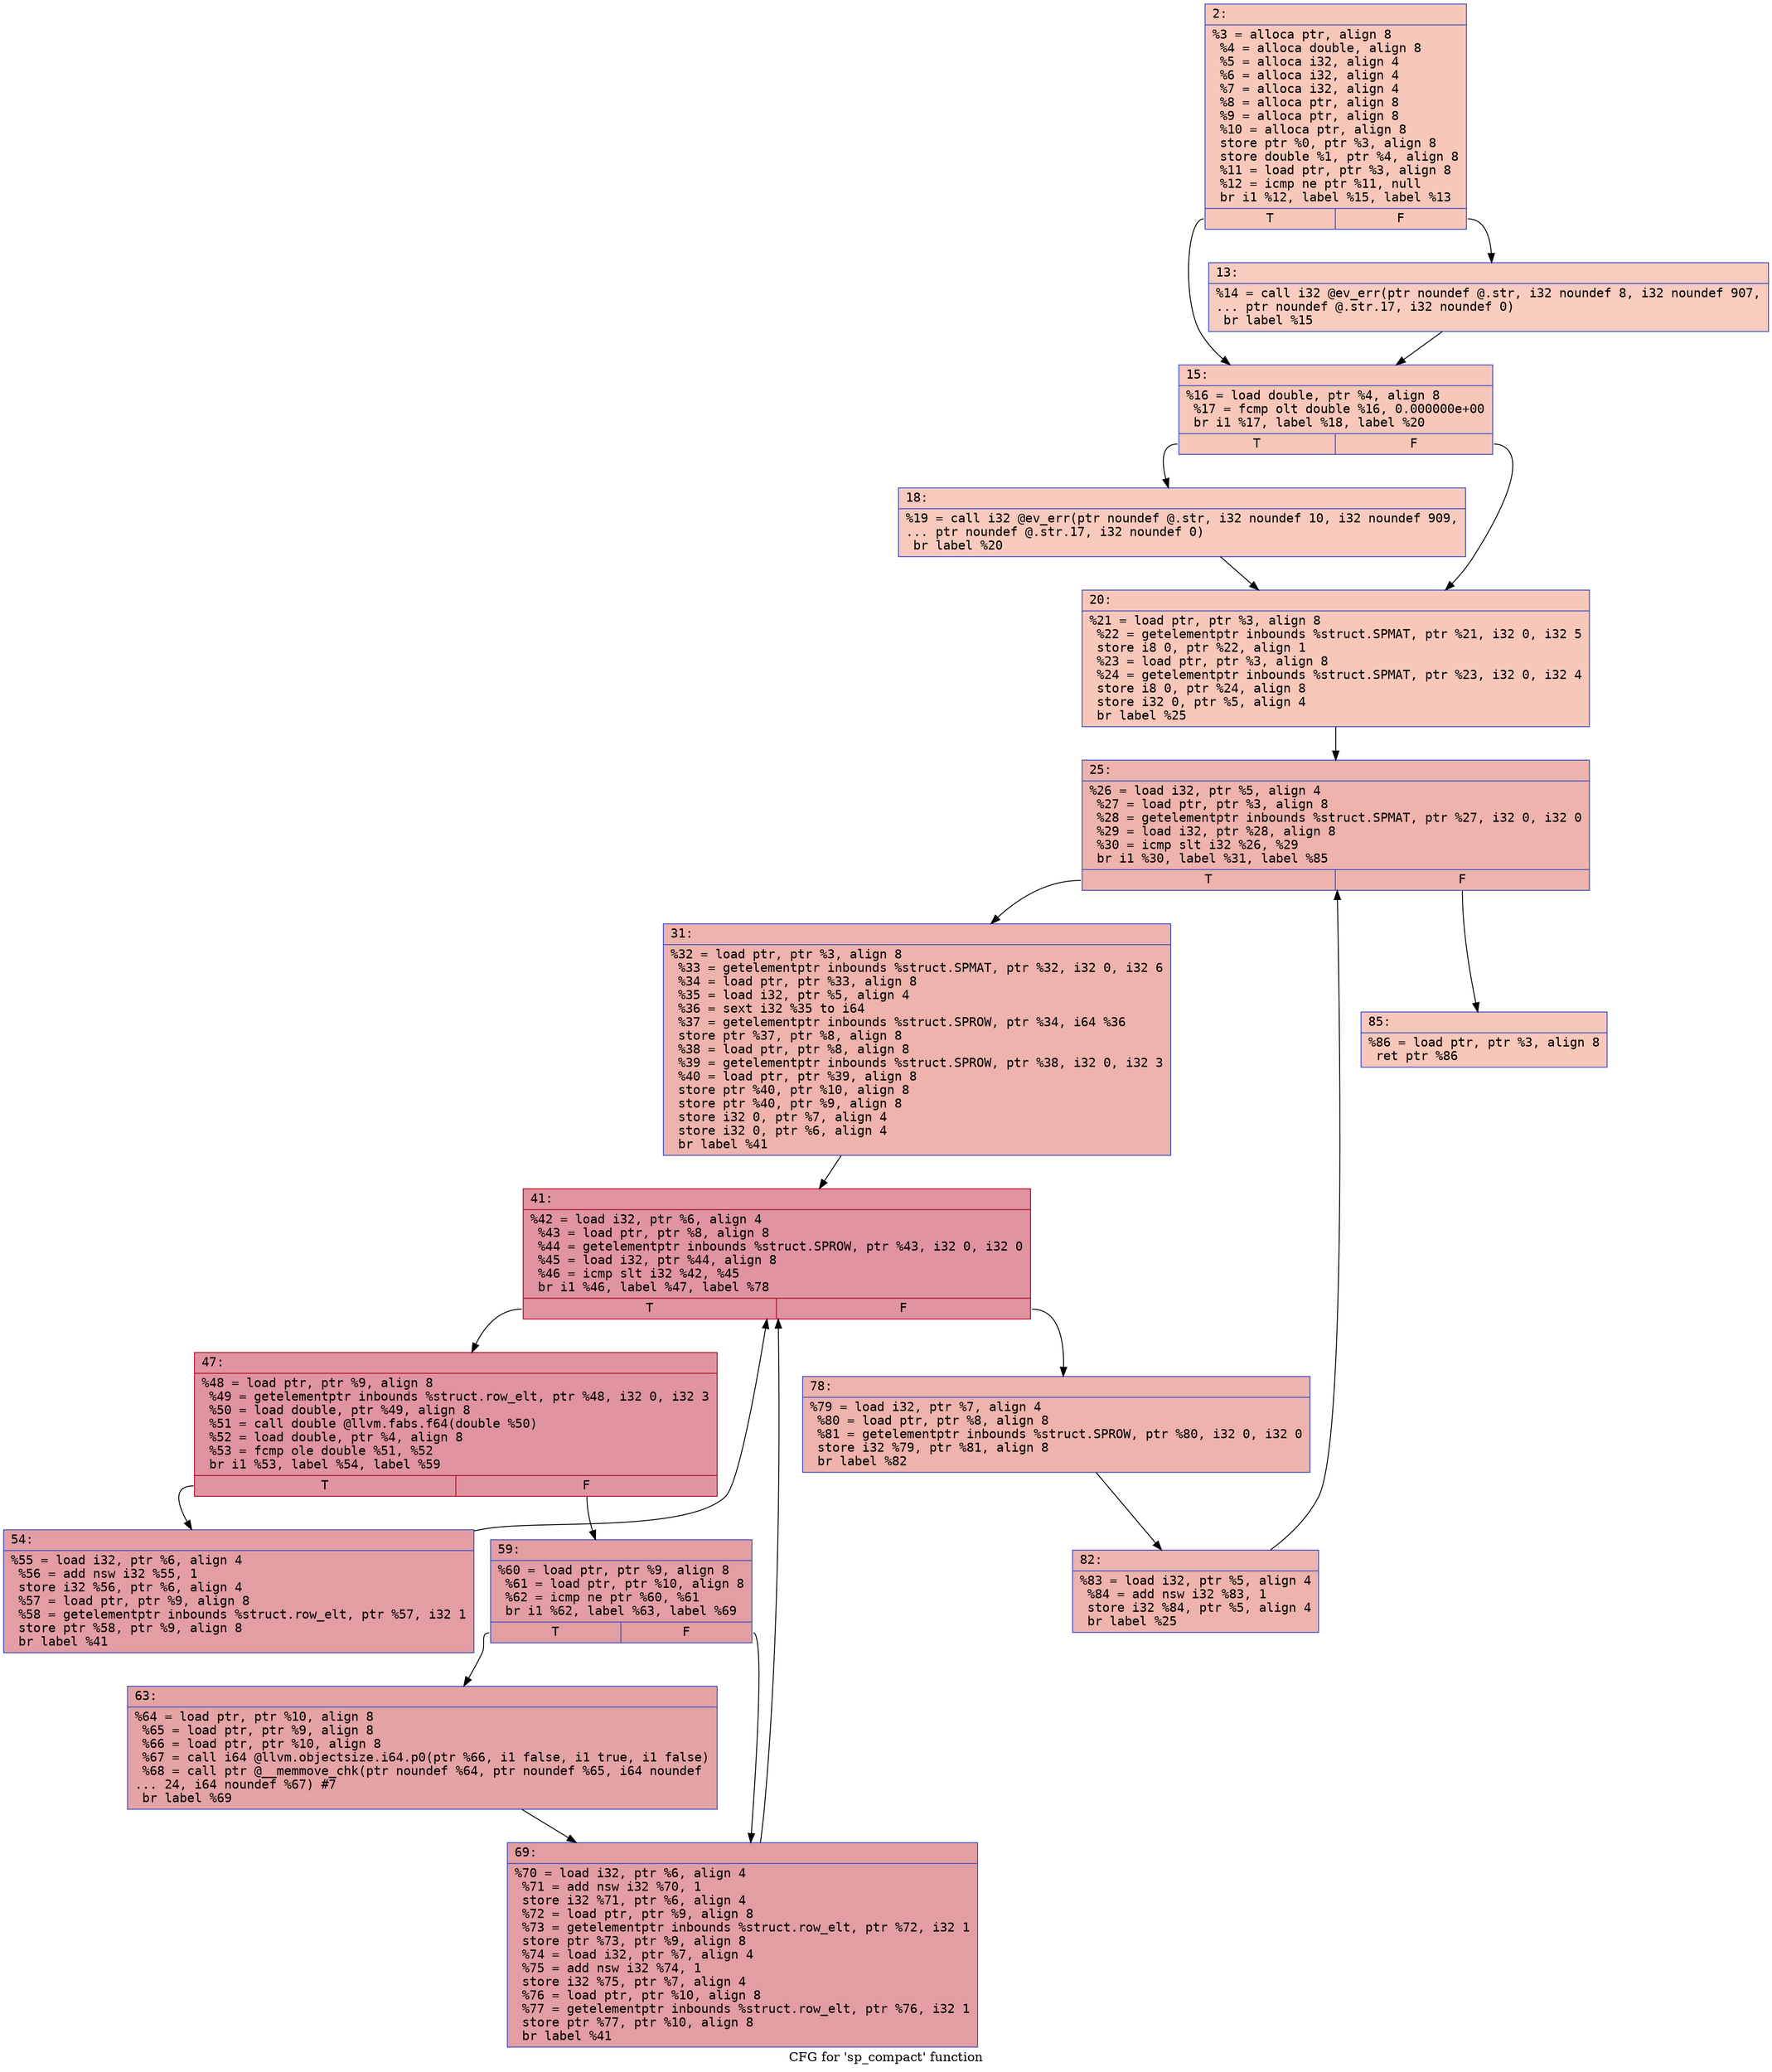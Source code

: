 digraph "CFG for 'sp_compact' function" {
	label="CFG for 'sp_compact' function";

	Node0x600002674960 [shape=record,color="#3d50c3ff", style=filled, fillcolor="#ec7f6370" fontname="Courier",label="{2:\l|  %3 = alloca ptr, align 8\l  %4 = alloca double, align 8\l  %5 = alloca i32, align 4\l  %6 = alloca i32, align 4\l  %7 = alloca i32, align 4\l  %8 = alloca ptr, align 8\l  %9 = alloca ptr, align 8\l  %10 = alloca ptr, align 8\l  store ptr %0, ptr %3, align 8\l  store double %1, ptr %4, align 8\l  %11 = load ptr, ptr %3, align 8\l  %12 = icmp ne ptr %11, null\l  br i1 %12, label %15, label %13\l|{<s0>T|<s1>F}}"];
	Node0x600002674960:s0 -> Node0x600002674aa0[tooltip="2 -> 15\nProbability 62.50%" ];
	Node0x600002674960:s1 -> Node0x600002674a50[tooltip="2 -> 13\nProbability 37.50%" ];
	Node0x600002674a50 [shape=record,color="#3d50c3ff", style=filled, fillcolor="#f08b6e70" fontname="Courier",label="{13:\l|  %14 = call i32 @ev_err(ptr noundef @.str, i32 noundef 8, i32 noundef 907,\l... ptr noundef @.str.17, i32 noundef 0)\l  br label %15\l}"];
	Node0x600002674a50 -> Node0x600002674aa0[tooltip="13 -> 15\nProbability 100.00%" ];
	Node0x600002674aa0 [shape=record,color="#3d50c3ff", style=filled, fillcolor="#ec7f6370" fontname="Courier",label="{15:\l|  %16 = load double, ptr %4, align 8\l  %17 = fcmp olt double %16, 0.000000e+00\l  br i1 %17, label %18, label %20\l|{<s0>T|<s1>F}}"];
	Node0x600002674aa0:s0 -> Node0x600002674af0[tooltip="15 -> 18\nProbability 50.00%" ];
	Node0x600002674aa0:s1 -> Node0x600002674b40[tooltip="15 -> 20\nProbability 50.00%" ];
	Node0x600002674af0 [shape=record,color="#3d50c3ff", style=filled, fillcolor="#ef886b70" fontname="Courier",label="{18:\l|  %19 = call i32 @ev_err(ptr noundef @.str, i32 noundef 10, i32 noundef 909,\l... ptr noundef @.str.17, i32 noundef 0)\l  br label %20\l}"];
	Node0x600002674af0 -> Node0x600002674b40[tooltip="18 -> 20\nProbability 100.00%" ];
	Node0x600002674b40 [shape=record,color="#3d50c3ff", style=filled, fillcolor="#ec7f6370" fontname="Courier",label="{20:\l|  %21 = load ptr, ptr %3, align 8\l  %22 = getelementptr inbounds %struct.SPMAT, ptr %21, i32 0, i32 5\l  store i8 0, ptr %22, align 1\l  %23 = load ptr, ptr %3, align 8\l  %24 = getelementptr inbounds %struct.SPMAT, ptr %23, i32 0, i32 4\l  store i8 0, ptr %24, align 8\l  store i32 0, ptr %5, align 4\l  br label %25\l}"];
	Node0x600002674b40 -> Node0x600002674b90[tooltip="20 -> 25\nProbability 100.00%" ];
	Node0x600002674b90 [shape=record,color="#3d50c3ff", style=filled, fillcolor="#d6524470" fontname="Courier",label="{25:\l|  %26 = load i32, ptr %5, align 4\l  %27 = load ptr, ptr %3, align 8\l  %28 = getelementptr inbounds %struct.SPMAT, ptr %27, i32 0, i32 0\l  %29 = load i32, ptr %28, align 8\l  %30 = icmp slt i32 %26, %29\l  br i1 %30, label %31, label %85\l|{<s0>T|<s1>F}}"];
	Node0x600002674b90:s0 -> Node0x600002674be0[tooltip="25 -> 31\nProbability 96.88%" ];
	Node0x600002674b90:s1 -> Node0x600002674eb0[tooltip="25 -> 85\nProbability 3.12%" ];
	Node0x600002674be0 [shape=record,color="#3d50c3ff", style=filled, fillcolor="#d6524470" fontname="Courier",label="{31:\l|  %32 = load ptr, ptr %3, align 8\l  %33 = getelementptr inbounds %struct.SPMAT, ptr %32, i32 0, i32 6\l  %34 = load ptr, ptr %33, align 8\l  %35 = load i32, ptr %5, align 4\l  %36 = sext i32 %35 to i64\l  %37 = getelementptr inbounds %struct.SPROW, ptr %34, i64 %36\l  store ptr %37, ptr %8, align 8\l  %38 = load ptr, ptr %8, align 8\l  %39 = getelementptr inbounds %struct.SPROW, ptr %38, i32 0, i32 3\l  %40 = load ptr, ptr %39, align 8\l  store ptr %40, ptr %10, align 8\l  store ptr %40, ptr %9, align 8\l  store i32 0, ptr %7, align 4\l  store i32 0, ptr %6, align 4\l  br label %41\l}"];
	Node0x600002674be0 -> Node0x600002674c30[tooltip="31 -> 41\nProbability 100.00%" ];
	Node0x600002674c30 [shape=record,color="#b70d28ff", style=filled, fillcolor="#b70d2870" fontname="Courier",label="{41:\l|  %42 = load i32, ptr %6, align 4\l  %43 = load ptr, ptr %8, align 8\l  %44 = getelementptr inbounds %struct.SPROW, ptr %43, i32 0, i32 0\l  %45 = load i32, ptr %44, align 8\l  %46 = icmp slt i32 %42, %45\l  br i1 %46, label %47, label %78\l|{<s0>T|<s1>F}}"];
	Node0x600002674c30:s0 -> Node0x600002674c80[tooltip="41 -> 47\nProbability 96.88%" ];
	Node0x600002674c30:s1 -> Node0x600002674e10[tooltip="41 -> 78\nProbability 3.12%" ];
	Node0x600002674c80 [shape=record,color="#b70d28ff", style=filled, fillcolor="#b70d2870" fontname="Courier",label="{47:\l|  %48 = load ptr, ptr %9, align 8\l  %49 = getelementptr inbounds %struct.row_elt, ptr %48, i32 0, i32 3\l  %50 = load double, ptr %49, align 8\l  %51 = call double @llvm.fabs.f64(double %50)\l  %52 = load double, ptr %4, align 8\l  %53 = fcmp ole double %51, %52\l  br i1 %53, label %54, label %59\l|{<s0>T|<s1>F}}"];
	Node0x600002674c80:s0 -> Node0x600002674cd0[tooltip="47 -> 54\nProbability 50.00%" ];
	Node0x600002674c80:s1 -> Node0x600002674d20[tooltip="47 -> 59\nProbability 50.00%" ];
	Node0x600002674cd0 [shape=record,color="#3d50c3ff", style=filled, fillcolor="#be242e70" fontname="Courier",label="{54:\l|  %55 = load i32, ptr %6, align 4\l  %56 = add nsw i32 %55, 1\l  store i32 %56, ptr %6, align 4\l  %57 = load ptr, ptr %9, align 8\l  %58 = getelementptr inbounds %struct.row_elt, ptr %57, i32 1\l  store ptr %58, ptr %9, align 8\l  br label %41\l}"];
	Node0x600002674cd0 -> Node0x600002674c30[tooltip="54 -> 41\nProbability 100.00%" ];
	Node0x600002674d20 [shape=record,color="#3d50c3ff", style=filled, fillcolor="#be242e70" fontname="Courier",label="{59:\l|  %60 = load ptr, ptr %9, align 8\l  %61 = load ptr, ptr %10, align 8\l  %62 = icmp ne ptr %60, %61\l  br i1 %62, label %63, label %69\l|{<s0>T|<s1>F}}"];
	Node0x600002674d20:s0 -> Node0x600002674d70[tooltip="59 -> 63\nProbability 62.50%" ];
	Node0x600002674d20:s1 -> Node0x600002674dc0[tooltip="59 -> 69\nProbability 37.50%" ];
	Node0x600002674d70 [shape=record,color="#3d50c3ff", style=filled, fillcolor="#c32e3170" fontname="Courier",label="{63:\l|  %64 = load ptr, ptr %10, align 8\l  %65 = load ptr, ptr %9, align 8\l  %66 = load ptr, ptr %10, align 8\l  %67 = call i64 @llvm.objectsize.i64.p0(ptr %66, i1 false, i1 true, i1 false)\l  %68 = call ptr @__memmove_chk(ptr noundef %64, ptr noundef %65, i64 noundef\l... 24, i64 noundef %67) #7\l  br label %69\l}"];
	Node0x600002674d70 -> Node0x600002674dc0[tooltip="63 -> 69\nProbability 100.00%" ];
	Node0x600002674dc0 [shape=record,color="#3d50c3ff", style=filled, fillcolor="#be242e70" fontname="Courier",label="{69:\l|  %70 = load i32, ptr %6, align 4\l  %71 = add nsw i32 %70, 1\l  store i32 %71, ptr %6, align 4\l  %72 = load ptr, ptr %9, align 8\l  %73 = getelementptr inbounds %struct.row_elt, ptr %72, i32 1\l  store ptr %73, ptr %9, align 8\l  %74 = load i32, ptr %7, align 4\l  %75 = add nsw i32 %74, 1\l  store i32 %75, ptr %7, align 4\l  %76 = load ptr, ptr %10, align 8\l  %77 = getelementptr inbounds %struct.row_elt, ptr %76, i32 1\l  store ptr %77, ptr %10, align 8\l  br label %41\l}"];
	Node0x600002674dc0 -> Node0x600002674c30[tooltip="69 -> 41\nProbability 100.00%" ];
	Node0x600002674e10 [shape=record,color="#3d50c3ff", style=filled, fillcolor="#d6524470" fontname="Courier",label="{78:\l|  %79 = load i32, ptr %7, align 4\l  %80 = load ptr, ptr %8, align 8\l  %81 = getelementptr inbounds %struct.SPROW, ptr %80, i32 0, i32 0\l  store i32 %79, ptr %81, align 8\l  br label %82\l}"];
	Node0x600002674e10 -> Node0x600002674e60[tooltip="78 -> 82\nProbability 100.00%" ];
	Node0x600002674e60 [shape=record,color="#3d50c3ff", style=filled, fillcolor="#d6524470" fontname="Courier",label="{82:\l|  %83 = load i32, ptr %5, align 4\l  %84 = add nsw i32 %83, 1\l  store i32 %84, ptr %5, align 4\l  br label %25\l}"];
	Node0x600002674e60 -> Node0x600002674b90[tooltip="82 -> 25\nProbability 100.00%" ];
	Node0x600002674eb0 [shape=record,color="#3d50c3ff", style=filled, fillcolor="#ec7f6370" fontname="Courier",label="{85:\l|  %86 = load ptr, ptr %3, align 8\l  ret ptr %86\l}"];
}
